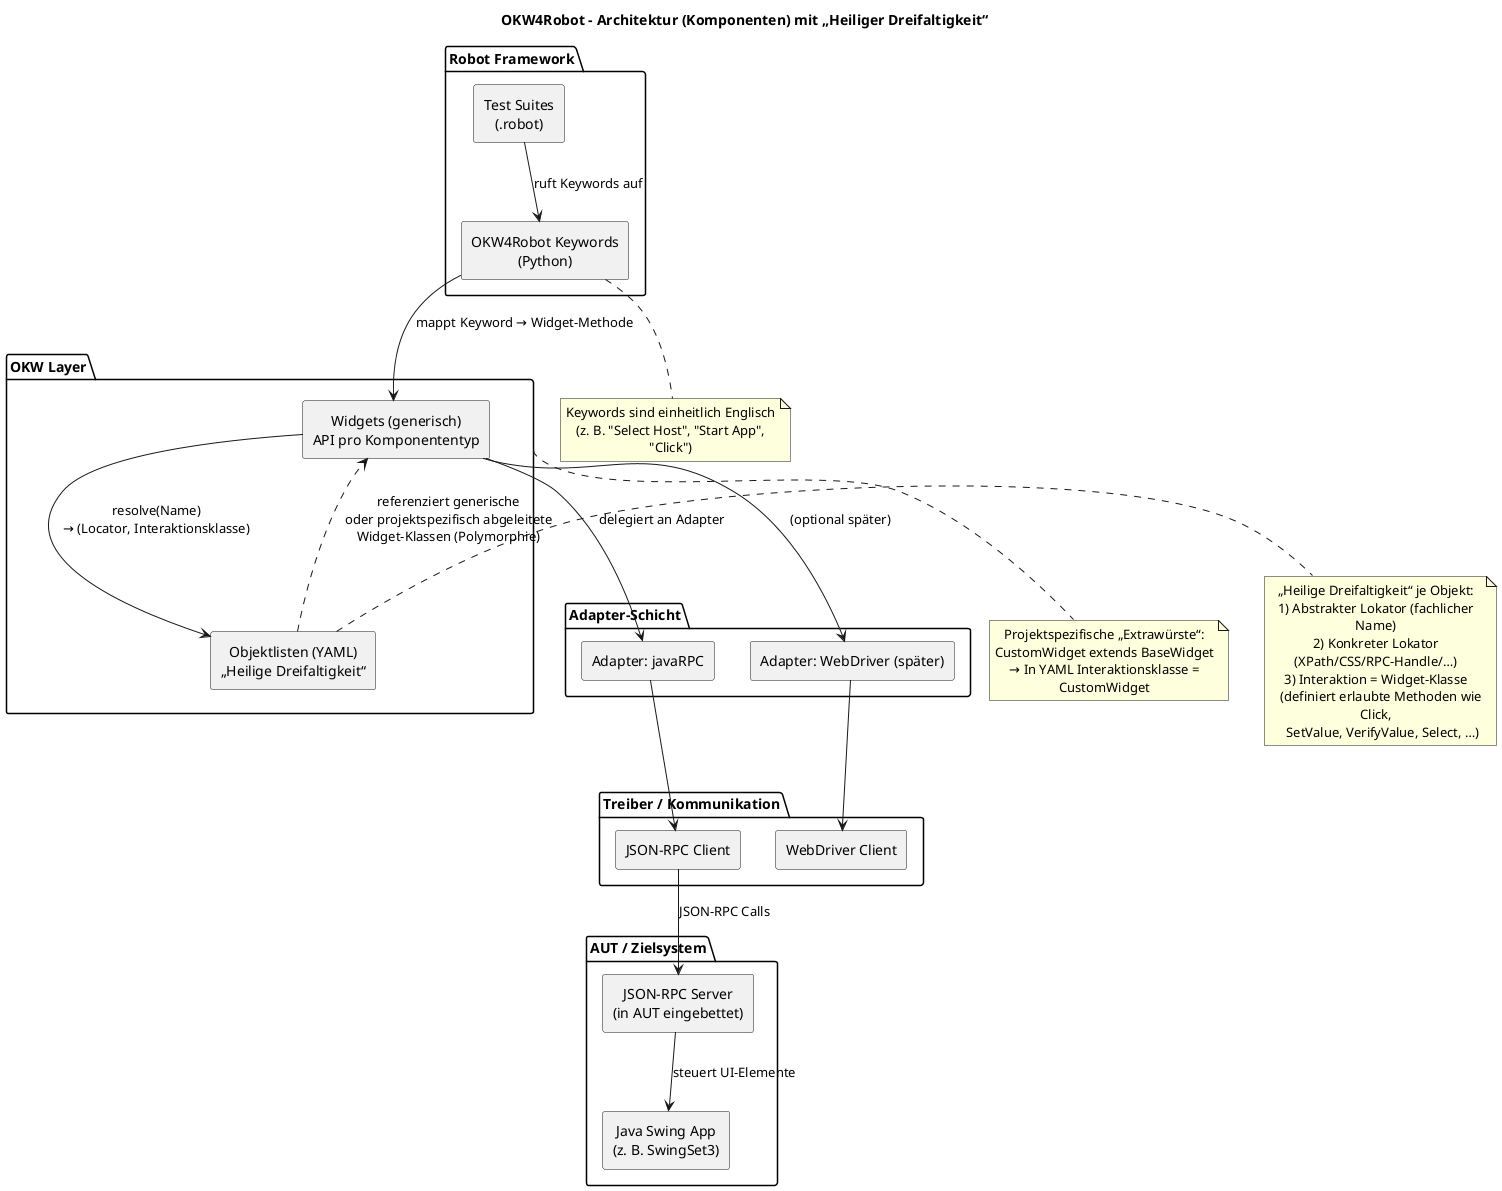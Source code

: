 @startuml
skinparam componentStyle rectangle
skinparam shadowing false
skinparam wrapWidth 220
skinparam defaultTextAlignment center

title OKW4Robot – Architektur (Komponenten) mit „Heiliger Dreifaltigkeit“

package "Robot Framework" as RF {
  [Test Suites\n(.robot)] as Tests
  [OKW4Robot Keywords\n(Python)] as KW
}

package "OKW Layer" as OKW {
  [Widgets (generisch)\nAPI pro Komponententyp] as Widgets
  [Objektlisten (YAML)\n„Heilige Dreifaltigkeit“] as YAML
}

package "Adapter-Schicht" as ADP {
  [Adapter: javaRPC] as A_RPC
  [Adapter: WebDriver (später)] as A_WEB
}

package "Treiber / Kommunikation" as DRV {
  [JSON-RPC Client] as RPC_Client
  [WebDriver Client] as WD_Client
}

package "AUT / Zielsystem" as AUT {
  [Java Swing App\n(z. B. SwingSet3)] as SwingApp
  [JSON-RPC Server\n(in AUT eingebettet)] as RPC_Server
}

Tests -down-> KW : ruft Keywords auf
KW -down-> Widgets : mappt Keyword → Widget-Methode

' Auflösung + Interaktionsvertrag
Widgets -right-> YAML : resolve(Name)\n→ (Locator, Interaktionsklasse)

' Delegation an Adapter/Treiber
Widgets -down-> A_RPC : delegiert an Adapter
Widgets -down-> A_WEB : (optional später)

A_RPC -down-> RPC_Client
A_WEB -down-> WD_Client

RPC_Client -down-> RPC_Server : JSON-RPC Calls
RPC_Server -down-> SwingApp : steuert UI-Elemente

' --- Notizen zur Heiligen Dreifaltigkeit & Polymorphie ---
note right of YAML
  „Heilige Dreifaltigkeit“ je Objekt:
  1) Abstrakter Lokator (fachlicher Name)
  2) Konkreter Lokator (XPath/CSS/RPC-Handle/…)
  3) Interaktion = Widget-Klasse
     (definiert erlaubte Methoden wie Click,
      SetValue, VerifyValue, Select, …)
end note

note bottom of KW
  Keywords sind einheitlich Englisch
  (z. B. "Select Host", "Start App", "Click")
end note

' Polymorphie-Hinweis: generisch vs. projektspezifisch
YAML ..> Widgets : referenziert generische\noder projektspezifisch abgeleitete\nWidget-Klassen (Polymorphie)
note bottom of OKW
  Projektspezifische „Extrawürste“:
  CustomWidget extends BaseWidget
  → In YAML Interaktionsklasse = CustomWidget
end note
@enduml
